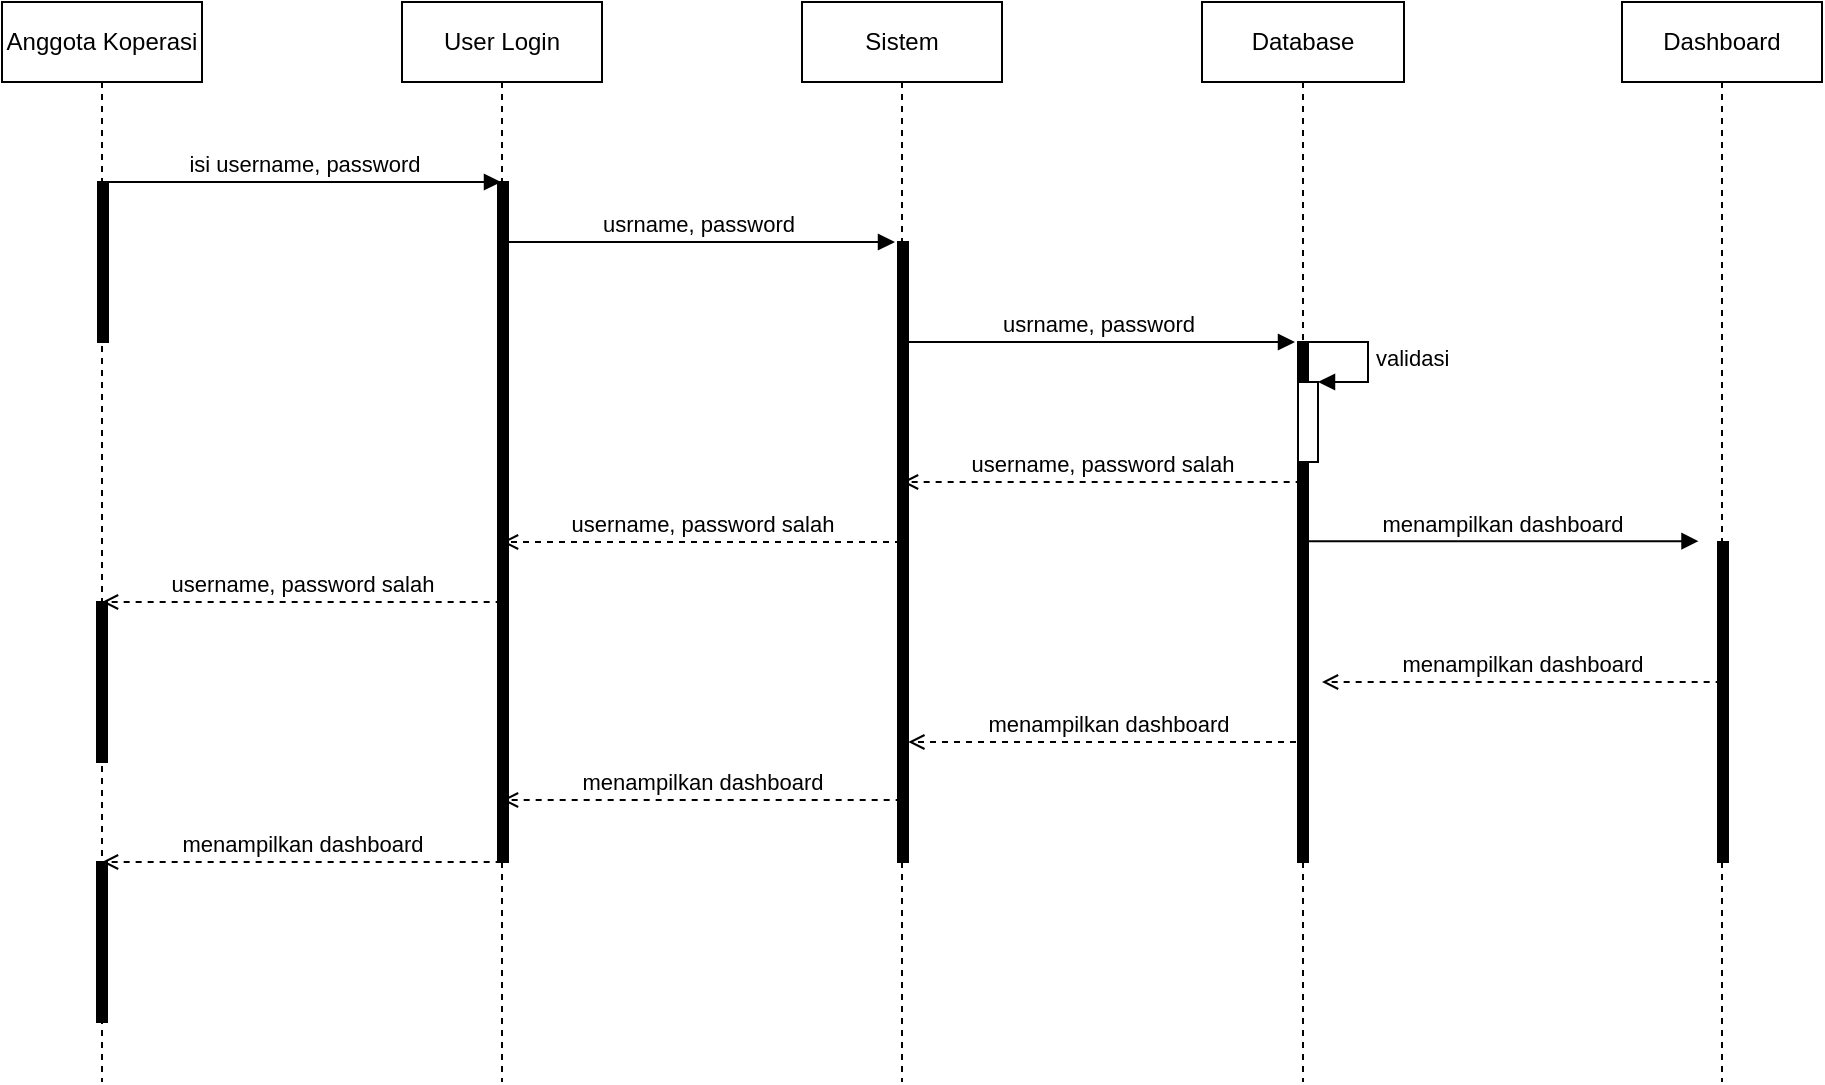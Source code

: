 <mxfile>
    <diagram id="UpeDOt9tmsEQG5I8E9b3" name="Page-1">
        <mxGraphModel dx="1627" dy="1275" grid="1" gridSize="10" guides="1" tooltips="1" connect="1" arrows="1" fold="1" page="1" pageScale="1" pageWidth="850" pageHeight="1100" math="0" shadow="0">
            <root>
                <mxCell id="0"/>
                <mxCell id="1" parent="0"/>
                <mxCell id="7" value="Anggota Koperasi" style="shape=umlLifeline;perimeter=lifelinePerimeter;whiteSpace=wrap;html=1;container=1;collapsible=0;recursiveResize=0;outlineConnect=0;" vertex="1" parent="1">
                    <mxGeometry x="150" y="150" width="100" height="540" as="geometry"/>
                </mxCell>
                <mxCell id="9" value="" style="html=1;points=[];perimeter=orthogonalPerimeter;fillColor=strokeColor;" vertex="1" parent="7">
                    <mxGeometry x="48" y="90" width="5" height="80" as="geometry"/>
                </mxCell>
                <mxCell id="46" value="" style="html=1;points=[];perimeter=orthogonalPerimeter;fillColor=strokeColor;" vertex="1" parent="7">
                    <mxGeometry x="47.5" y="300" width="5" height="80" as="geometry"/>
                </mxCell>
                <mxCell id="47" value="" style="html=1;points=[];perimeter=orthogonalPerimeter;fillColor=strokeColor;" vertex="1" parent="7">
                    <mxGeometry x="47.5" y="430" width="5" height="80" as="geometry"/>
                </mxCell>
                <mxCell id="10" value="User Login" style="shape=umlLifeline;perimeter=lifelinePerimeter;whiteSpace=wrap;html=1;container=1;collapsible=0;recursiveResize=0;outlineConnect=0;" vertex="1" parent="1">
                    <mxGeometry x="350" y="150" width="100" height="540" as="geometry"/>
                </mxCell>
                <mxCell id="11" value="" style="html=1;points=[];perimeter=orthogonalPerimeter;fillColor=strokeColor;" vertex="1" parent="10">
                    <mxGeometry x="48" y="90" width="5" height="340" as="geometry"/>
                </mxCell>
                <mxCell id="13" value="Sistem" style="shape=umlLifeline;perimeter=lifelinePerimeter;whiteSpace=wrap;html=1;container=1;collapsible=0;recursiveResize=0;outlineConnect=0;" vertex="1" parent="1">
                    <mxGeometry x="550" y="150" width="100" height="540" as="geometry"/>
                </mxCell>
                <mxCell id="14" value="" style="html=1;points=[];perimeter=orthogonalPerimeter;fillColor=strokeColor;" vertex="1" parent="13">
                    <mxGeometry x="48" y="120" width="5" height="310" as="geometry"/>
                </mxCell>
                <mxCell id="18" value="isi username, password" style="html=1;verticalAlign=bottom;endArrow=block;" edge="1" parent="1" target="10">
                    <mxGeometry x="-0.003" width="80" relative="1" as="geometry">
                        <mxPoint x="203" y="240" as="sourcePoint"/>
                        <mxPoint x="283" y="240" as="targetPoint"/>
                        <mxPoint as="offset"/>
                    </mxGeometry>
                </mxCell>
                <mxCell id="19" value="usrname, password" style="html=1;verticalAlign=bottom;endArrow=block;" edge="1" parent="1">
                    <mxGeometry x="-0.003" width="80" relative="1" as="geometry">
                        <mxPoint x="400" y="270" as="sourcePoint"/>
                        <mxPoint x="596.5" y="270" as="targetPoint"/>
                        <mxPoint as="offset"/>
                    </mxGeometry>
                </mxCell>
                <mxCell id="20" value="Database" style="shape=umlLifeline;perimeter=lifelinePerimeter;whiteSpace=wrap;html=1;container=1;collapsible=0;recursiveResize=0;outlineConnect=0;" vertex="1" parent="1">
                    <mxGeometry x="750" y="150" width="101" height="540" as="geometry"/>
                </mxCell>
                <mxCell id="21" value="" style="html=1;points=[];perimeter=orthogonalPerimeter;fillColor=strokeColor;" vertex="1" parent="20">
                    <mxGeometry x="48" y="170" width="5" height="260" as="geometry"/>
                </mxCell>
                <mxCell id="24" value="usrname, password" style="html=1;verticalAlign=bottom;endArrow=block;" edge="1" parent="20">
                    <mxGeometry x="-0.003" width="80" relative="1" as="geometry">
                        <mxPoint x="-150" y="170" as="sourcePoint"/>
                        <mxPoint x="46.5" y="170" as="targetPoint"/>
                        <mxPoint as="offset"/>
                    </mxGeometry>
                </mxCell>
                <mxCell id="39" value="" style="html=1;points=[];perimeter=orthogonalPerimeter;" vertex="1" parent="20">
                    <mxGeometry x="48" y="190" width="10" height="40" as="geometry"/>
                </mxCell>
                <mxCell id="40" value="validasi&lt;br&gt;" style="edgeStyle=orthogonalEdgeStyle;html=1;align=left;spacingLeft=2;endArrow=block;rounded=0;entryX=1;entryY=0;" edge="1" target="39" parent="20">
                    <mxGeometry relative="1" as="geometry">
                        <mxPoint x="53" y="170" as="sourcePoint"/>
                        <Array as="points">
                            <mxPoint x="83" y="170"/>
                        </Array>
                    </mxGeometry>
                </mxCell>
                <mxCell id="42" value="menampilkan dashboard" style="html=1;verticalAlign=bottom;labelBackgroundColor=none;endArrow=open;endFill=0;dashed=1;" edge="1" parent="20">
                    <mxGeometry width="160" relative="1" as="geometry">
                        <mxPoint x="53.0" y="370.0" as="sourcePoint"/>
                        <mxPoint x="-146.833" y="370.0" as="targetPoint"/>
                    </mxGeometry>
                </mxCell>
                <mxCell id="25" value="username, password salah" style="html=1;verticalAlign=bottom;labelBackgroundColor=none;endArrow=open;endFill=0;dashed=1;" edge="1" parent="1" source="13" target="10">
                    <mxGeometry width="160" relative="1" as="geometry">
                        <mxPoint x="530" y="410" as="sourcePoint"/>
                        <mxPoint x="80" y="700" as="targetPoint"/>
                    </mxGeometry>
                </mxCell>
                <mxCell id="27" value="Dashboard" style="shape=umlLifeline;perimeter=lifelinePerimeter;whiteSpace=wrap;html=1;container=1;collapsible=0;recursiveResize=0;outlineConnect=0;" vertex="1" parent="1">
                    <mxGeometry x="960" y="150" width="100" height="540" as="geometry"/>
                </mxCell>
                <mxCell id="28" value="" style="html=1;points=[];perimeter=orthogonalPerimeter;fillColor=strokeColor;" vertex="1" parent="27">
                    <mxGeometry x="48" y="270" width="5" height="160" as="geometry"/>
                </mxCell>
                <mxCell id="36" value="username, password salah" style="html=1;verticalAlign=bottom;labelBackgroundColor=none;endArrow=open;endFill=0;dashed=1;" edge="1" parent="1">
                    <mxGeometry width="160" relative="1" as="geometry">
                        <mxPoint x="799.83" y="390" as="sourcePoint"/>
                        <mxPoint x="599.997" y="390" as="targetPoint"/>
                    </mxGeometry>
                </mxCell>
                <mxCell id="37" value="menampilkan dashboard" style="html=1;verticalAlign=bottom;endArrow=block;" edge="1" parent="1">
                    <mxGeometry x="-0.003" width="80" relative="1" as="geometry">
                        <mxPoint x="801.75" y="419.58" as="sourcePoint"/>
                        <mxPoint x="998.25" y="419.58" as="targetPoint"/>
                        <mxPoint as="offset"/>
                    </mxGeometry>
                </mxCell>
                <mxCell id="38" value="username, password salah" style="html=1;verticalAlign=bottom;labelBackgroundColor=none;endArrow=open;endFill=0;dashed=1;" edge="1" parent="1">
                    <mxGeometry width="160" relative="1" as="geometry">
                        <mxPoint x="399.83" y="450.0" as="sourcePoint"/>
                        <mxPoint x="199.997" y="450.0" as="targetPoint"/>
                    </mxGeometry>
                </mxCell>
                <mxCell id="41" value="menampilkan dashboard" style="html=1;verticalAlign=bottom;labelBackgroundColor=none;endArrow=open;endFill=0;dashed=1;" edge="1" parent="1">
                    <mxGeometry width="160" relative="1" as="geometry">
                        <mxPoint x="1009.83" y="490.0" as="sourcePoint"/>
                        <mxPoint x="809.997" y="490.0" as="targetPoint"/>
                    </mxGeometry>
                </mxCell>
                <mxCell id="43" value="menampilkan dashboard" style="html=1;verticalAlign=bottom;labelBackgroundColor=none;endArrow=open;endFill=0;dashed=1;" edge="1" parent="1">
                    <mxGeometry width="160" relative="1" as="geometry">
                        <mxPoint x="599.83" y="549.0" as="sourcePoint"/>
                        <mxPoint x="399.997" y="549.0" as="targetPoint"/>
                    </mxGeometry>
                </mxCell>
                <mxCell id="44" value="menampilkan dashboard" style="html=1;verticalAlign=bottom;labelBackgroundColor=none;endArrow=open;endFill=0;dashed=1;" edge="1" parent="1">
                    <mxGeometry width="160" relative="1" as="geometry">
                        <mxPoint x="399.83" y="580.0" as="sourcePoint"/>
                        <mxPoint x="199.997" y="580.0" as="targetPoint"/>
                    </mxGeometry>
                </mxCell>
            </root>
        </mxGraphModel>
    </diagram>
</mxfile>